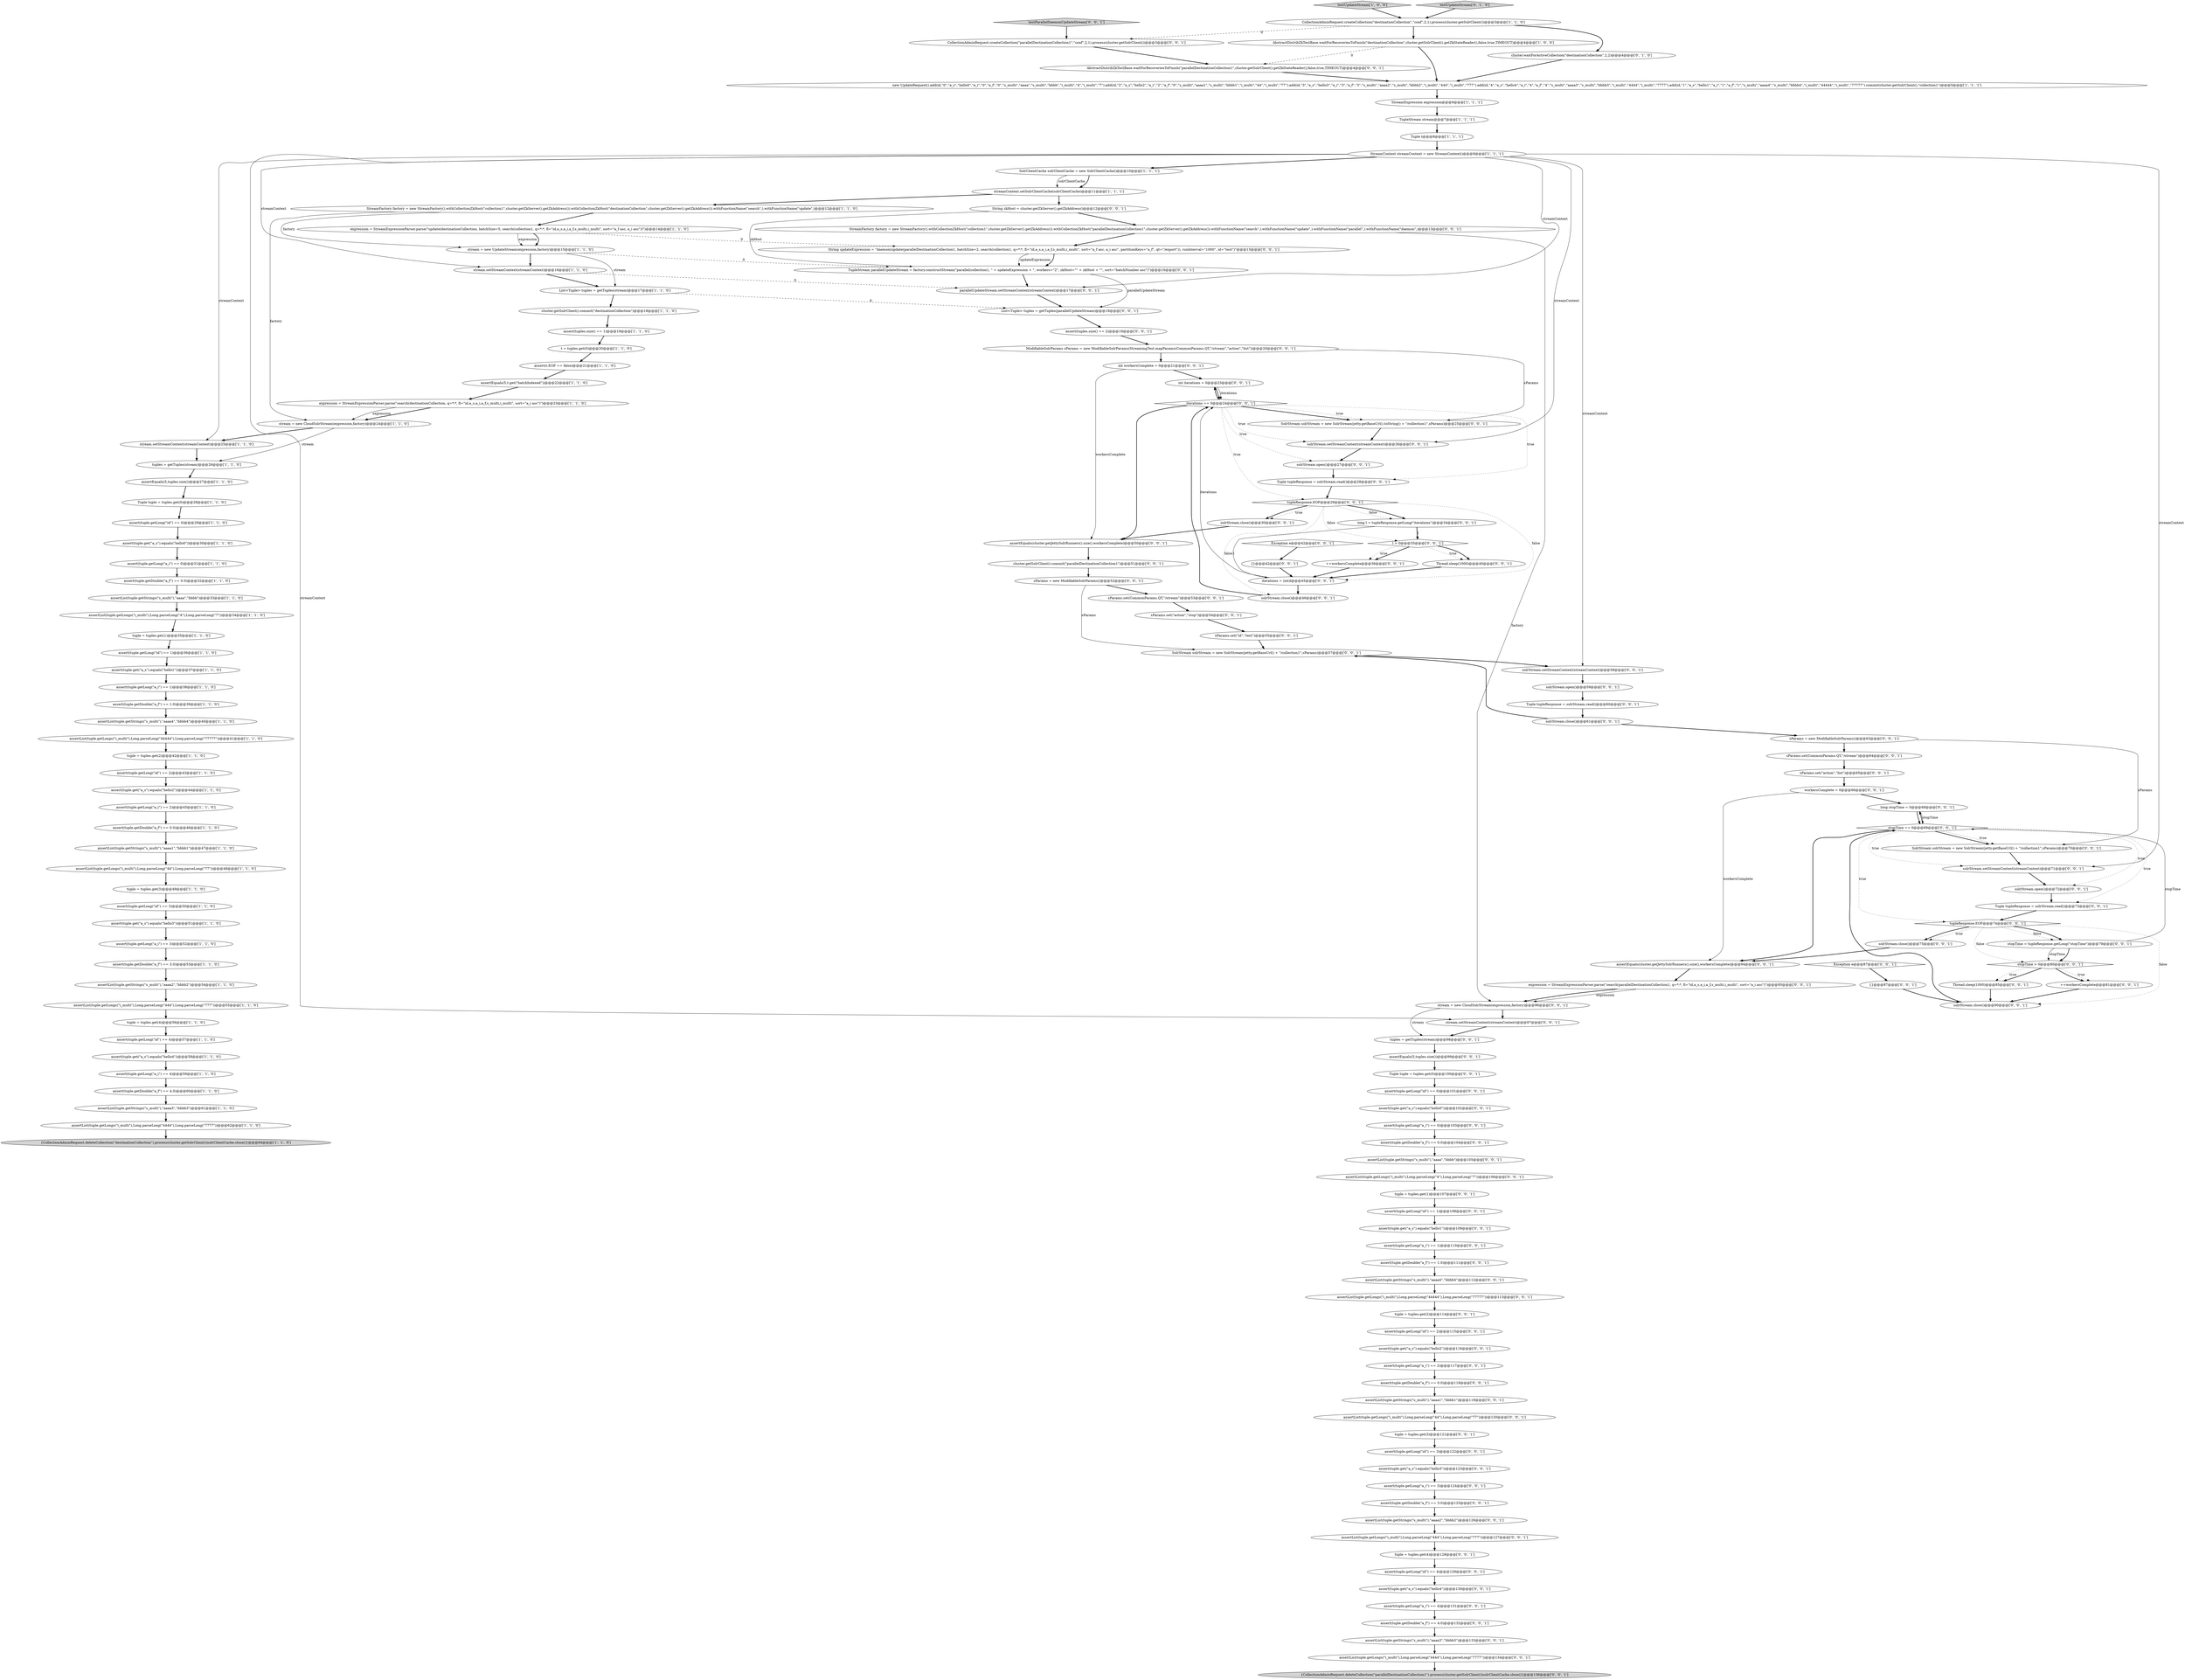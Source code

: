 digraph {
127 [style = filled, label = "workersComplete = 0@@@66@@@['0', '0', '1']", fillcolor = white, shape = ellipse image = "AAA0AAABBB3BBB"];
126 [style = filled, label = "Exception e@@@87@@@['0', '0', '1']", fillcolor = white, shape = diamond image = "AAA0AAABBB3BBB"];
97 [style = filled, label = "assertEquals(5,tuples.size())@@@99@@@['0', '0', '1']", fillcolor = white, shape = ellipse image = "AAA0AAABBB3BBB"];
95 [style = filled, label = "tuple = tuples.get(4)@@@128@@@['0', '0', '1']", fillcolor = white, shape = ellipse image = "AAA0AAABBB3BBB"];
153 [style = filled, label = "assertList(tuple.getStrings(\"s_multi\"),\"aaaa3\",\"bbbb3\")@@@133@@@['0', '0', '1']", fillcolor = white, shape = ellipse image = "AAA0AAABBB3BBB"];
68 [style = filled, label = "assert(tuple.getLong(\"id\") == 3)@@@122@@@['0', '0', '1']", fillcolor = white, shape = ellipse image = "AAA0AAABBB3BBB"];
115 [style = filled, label = "solrStream.open()@@@72@@@['0', '0', '1']", fillcolor = white, shape = ellipse image = "AAA0AAABBB3BBB"];
5 [style = filled, label = "assert(tuple.getLong(\"id\") == 1)@@@36@@@['1', '1', '0']", fillcolor = white, shape = ellipse image = "AAA0AAABBB1BBB"];
128 [style = filled, label = "{}@@@87@@@['0', '0', '1']", fillcolor = white, shape = ellipse image = "AAA0AAABBB3BBB"];
113 [style = filled, label = "stopTime = tupleResponse.getLong(\"stopTime\")@@@79@@@['0', '0', '1']", fillcolor = white, shape = ellipse image = "AAA0AAABBB3BBB"];
108 [style = filled, label = "stream.setStreamContext(streamContext)@@@97@@@['0', '0', '1']", fillcolor = white, shape = ellipse image = "AAA0AAABBB3BBB"];
93 [style = filled, label = "assertEquals(cluster.getJettySolrRunners().size(),workersComplete)@@@94@@@['0', '0', '1']", fillcolor = white, shape = ellipse image = "AAA0AAABBB3BBB"];
31 [style = filled, label = "assertList(tuple.getLongs(\"i_multi\"),Long.parseLong(\"44\"),Long.parseLong(\"77\"))@@@48@@@['1', '1', '0']", fillcolor = white, shape = ellipse image = "AAA0AAABBB1BBB"];
67 [style = filled, label = "stopTime > 0@@@80@@@['0', '0', '1']", fillcolor = white, shape = diamond image = "AAA0AAABBB3BBB"];
84 [style = filled, label = "SolrStream solrStream = new SolrStream(jetty.getBaseUrl() + \"/collection1\",sParams)@@@70@@@['0', '0', '1']", fillcolor = white, shape = ellipse image = "AAA0AAABBB3BBB"];
50 [style = filled, label = "assert(tuple.getLong(\"id\") == 4)@@@57@@@['1', '1', '0']", fillcolor = white, shape = ellipse image = "AAA0AAABBB1BBB"];
139 [style = filled, label = "assert(tuple.getDouble(\"a_f\") == 0.0)@@@118@@@['0', '0', '1']", fillcolor = white, shape = ellipse image = "AAA0AAABBB3BBB"];
54 [style = filled, label = "t = tuples.get(0)@@@20@@@['1', '1', '0']", fillcolor = white, shape = ellipse image = "AAA0AAABBB1BBB"];
118 [style = filled, label = "assertList(tuple.getStrings(\"s_multi\"),\"aaaa2\",\"bbbb2\")@@@126@@@['0', '0', '1']", fillcolor = white, shape = ellipse image = "AAA0AAABBB3BBB"];
11 [style = filled, label = "assert(tuple.getDouble(\"a_f\") == 0.0)@@@32@@@['1', '1', '0']", fillcolor = white, shape = ellipse image = "AAA0AAABBB1BBB"];
104 [style = filled, label = "int iterations = 0@@@23@@@['0', '0', '1']", fillcolor = white, shape = ellipse image = "AAA0AAABBB3BBB"];
53 [style = filled, label = "stream.setStreamContext(streamContext)@@@16@@@['1', '1', '0']", fillcolor = white, shape = ellipse image = "AAA0AAABBB1BBB"];
72 [style = filled, label = "sParams.set(\"action\",\"list\")@@@65@@@['0', '0', '1']", fillcolor = white, shape = ellipse image = "AAA0AAABBB3BBB"];
102 [style = filled, label = "ModifiableSolrParams sParams = new ModifiableSolrParams(StreamingTest.mapParams(CommonParams.QT,\"/stream\",\"action\",\"list\"))@@@20@@@['0', '0', '1']", fillcolor = white, shape = ellipse image = "AAA0AAABBB3BBB"];
78 [style = filled, label = "cluster.getSolrClient().commit(\"parallelDestinationCollection1\")@@@51@@@['0', '0', '1']", fillcolor = white, shape = ellipse image = "AAA0AAABBB3BBB"];
24 [style = filled, label = "tuple = tuples.get(4)@@@56@@@['1', '1', '0']", fillcolor = white, shape = ellipse image = "AAA0AAABBB1BBB"];
143 [style = filled, label = "solrStream.open()@@@59@@@['0', '0', '1']", fillcolor = white, shape = ellipse image = "AAA0AAABBB3BBB"];
99 [style = filled, label = "l > 0@@@35@@@['0', '0', '1']", fillcolor = white, shape = diamond image = "AAA0AAABBB3BBB"];
57 [style = filled, label = "Tuple t@@@8@@@['1', '1', '1']", fillcolor = white, shape = ellipse image = "AAA0AAABBB1BBB"];
86 [style = filled, label = "tupleResponse.EOF@@@29@@@['0', '0', '1']", fillcolor = white, shape = diamond image = "AAA0AAABBB3BBB"];
145 [style = filled, label = "assert(tuple.getDouble(\"a_f\") == 0.0)@@@104@@@['0', '0', '1']", fillcolor = white, shape = ellipse image = "AAA0AAABBB3BBB"];
60 [style = filled, label = "stream.setStreamContext(streamContext)@@@25@@@['1', '1', '0']", fillcolor = white, shape = ellipse image = "AAA0AAABBB1BBB"];
2 [style = filled, label = "tuple = tuples.get(3)@@@49@@@['1', '1', '0']", fillcolor = white, shape = ellipse image = "AAA0AAABBB1BBB"];
28 [style = filled, label = "assert(tuple.getLong(\"a_i\") == 2)@@@45@@@['1', '1', '0']", fillcolor = white, shape = ellipse image = "AAA0AAABBB1BBB"];
149 [style = filled, label = "assert(tuple.getDouble(\"a_f\") == 3.0)@@@125@@@['0', '0', '1']", fillcolor = white, shape = ellipse image = "AAA0AAABBB3BBB"];
45 [style = filled, label = "assert(tuple.get(\"a_s\").equals(\"hello0\"))@@@30@@@['1', '1', '0']", fillcolor = white, shape = ellipse image = "AAA0AAABBB1BBB"];
33 [style = filled, label = "expression = StreamExpressionParser.parse(\"update(destinationCollection, batchSize=5, search(collection1, q=*:*, fl=\"id,a_s,a_i,a_f,s_multi,i_multi\", sort=\"a_f asc, a_i asc\"))\")@@@14@@@['1', '1', '0']", fillcolor = white, shape = ellipse image = "AAA0AAABBB1BBB"];
66 [style = filled, label = "tuple = tuples.get(2)@@@114@@@['0', '0', '1']", fillcolor = white, shape = ellipse image = "AAA0AAABBB3BBB"];
131 [style = filled, label = "assert(tuple.get(\"a_s\").equals(\"hello0\"))@@@102@@@['0', '0', '1']", fillcolor = white, shape = ellipse image = "AAA0AAABBB3BBB"];
13 [style = filled, label = "assert(tuple.getLong(\"a_i\") == 1)@@@38@@@['1', '1', '0']", fillcolor = white, shape = ellipse image = "AAA0AAABBB1BBB"];
19 [style = filled, label = "assert(tuple.getDouble(\"a_f\") == 1.0)@@@39@@@['1', '1', '0']", fillcolor = white, shape = ellipse image = "AAA0AAABBB1BBB"];
37 [style = filled, label = "CollectionAdminRequest.createCollection(\"destinationCollection\",\"conf\",2,1).process(cluster.getSolrClient())@@@3@@@['1', '1', '0']", fillcolor = white, shape = ellipse image = "AAA0AAABBB1BBB"];
82 [style = filled, label = "List<Tuple> tuples = getTuples(parallelUpdateStream)@@@18@@@['0', '0', '1']", fillcolor = white, shape = ellipse image = "AAA0AAABBB3BBB"];
120 [style = filled, label = "testParallelDaemonUpdateStream['0', '0', '1']", fillcolor = lightgray, shape = diamond image = "AAA0AAABBB3BBB"];
157 [style = filled, label = "assertList(tuple.getStrings(\"s_multi\"),\"aaaa1\",\"bbbb1\")@@@119@@@['0', '0', '1']", fillcolor = white, shape = ellipse image = "AAA0AAABBB3BBB"];
44 [style = filled, label = "assert(t.EOF == false)@@@21@@@['1', '1', '0']", fillcolor = white, shape = ellipse image = "AAA0AAABBB1BBB"];
74 [style = filled, label = "assertEquals(cluster.getJettySolrRunners().size(),workersComplete)@@@50@@@['0', '0', '1']", fillcolor = white, shape = ellipse image = "AAA0AAABBB3BBB"];
35 [style = filled, label = "assertList(tuple.getStrings(\"s_multi\"),\"aaaa2\",\"bbbb2\")@@@54@@@['1', '1', '0']", fillcolor = white, shape = ellipse image = "AAA0AAABBB1BBB"];
61 [style = filled, label = "cluster.waitForActiveCollection(\"destinationCollection\",2,2)@@@4@@@['0', '1', '0']", fillcolor = white, shape = ellipse image = "AAA0AAABBB2BBB"];
18 [style = filled, label = "tuples = getTuples(stream)@@@26@@@['1', '1', '0']", fillcolor = white, shape = ellipse image = "AAA0AAABBB1BBB"];
20 [style = filled, label = "{CollectionAdminRequest.deleteCollection(\"destinationCollection\").process(cluster.getSolrClient())solrClientCache.close()}@@@64@@@['1', '1', '0']", fillcolor = lightgray, shape = ellipse image = "AAA0AAABBB1BBB"];
89 [style = filled, label = "solrStream.close()@@@61@@@['0', '0', '1']", fillcolor = white, shape = ellipse image = "AAA0AAABBB3BBB"];
10 [style = filled, label = "assert(tuple.getLong(\"id\") == 0)@@@29@@@['1', '1', '0']", fillcolor = white, shape = ellipse image = "AAA0AAABBB1BBB"];
49 [style = filled, label = "TupleStream stream@@@7@@@['1', '1', '1']", fillcolor = white, shape = ellipse image = "AAA0AAABBB1BBB"];
161 [style = filled, label = "expression = StreamExpressionParser.parse(\"search(parallelDestinationCollection1, q=*:*, fl=\"id,a_s,a_i,a_f,s_multi,i_multi\", sort=\"a_i asc\")\")@@@95@@@['0', '0', '1']", fillcolor = white, shape = ellipse image = "AAA0AAABBB3BBB"];
51 [style = filled, label = "stream = new UpdateStream(expression,factory)@@@15@@@['1', '1', '0']", fillcolor = white, shape = ellipse image = "AAA0AAABBB1BBB"];
55 [style = filled, label = "assert(tuple.getLong(\"id\") == 3)@@@50@@@['1', '1', '0']", fillcolor = white, shape = ellipse image = "AAA0AAABBB1BBB"];
101 [style = filled, label = "solrStream.close()@@@30@@@['0', '0', '1']", fillcolor = white, shape = ellipse image = "AAA0AAABBB3BBB"];
41 [style = filled, label = "assertEquals(5,t.get(\"batchIndexed\"))@@@22@@@['1', '1', '0']", fillcolor = white, shape = ellipse image = "AAA0AAABBB1BBB"];
134 [style = filled, label = "int workersComplete = 0@@@21@@@['0', '0', '1']", fillcolor = white, shape = ellipse image = "AAA0AAABBB3BBB"];
159 [style = filled, label = "assert(tuple.getDouble(\"a_f\") == 4.0)@@@132@@@['0', '0', '1']", fillcolor = white, shape = ellipse image = "AAA0AAABBB3BBB"];
123 [style = filled, label = "tupleResponse.EOF@@@74@@@['0', '0', '1']", fillcolor = white, shape = diamond image = "AAA0AAABBB3BBB"];
81 [style = filled, label = "assert(tuple.get(\"a_s\").equals(\"hello2\"))@@@116@@@['0', '0', '1']", fillcolor = white, shape = ellipse image = "AAA0AAABBB3BBB"];
94 [style = filled, label = "{}@@@42@@@['0', '0', '1']", fillcolor = white, shape = ellipse image = "AAA0AAABBB3BBB"];
59 [style = filled, label = "assertList(tuple.getLongs(\"i_multi\"),Long.parseLong(\"444\"),Long.parseLong(\"777\"))@@@55@@@['1', '1', '0']", fillcolor = white, shape = ellipse image = "AAA0AAABBB1BBB"];
142 [style = filled, label = "++workersComplete@@@36@@@['0', '0', '1']", fillcolor = white, shape = ellipse image = "AAA0AAABBB3BBB"];
75 [style = filled, label = "SolrStream solrStream = new SolrStream(jetty.getBaseUrl() + \"/collection1\",sParams)@@@57@@@['0', '0', '1']", fillcolor = white, shape = ellipse image = "AAA0AAABBB3BBB"];
132 [style = filled, label = "assert(tuples.size() == 2)@@@19@@@['0', '0', '1']", fillcolor = white, shape = ellipse image = "AAA0AAABBB3BBB"];
156 [style = filled, label = "String updateExpression = \"daemon(update(parallelDestinationCollection1, batchSize=2, search(collection1, q=*:*, fl=\"id,a_s,a_i,a_f,s_multi,i_multi\", sort=\"a_f asc, a_i asc\", partitionKeys=\"a_f\", qt=\"/export\")), runInterval=\"1000\", id=\"test\")\"@@@15@@@['0', '0', '1']", fillcolor = white, shape = ellipse image = "AAA0AAABBB3BBB"];
21 [style = filled, label = "assert(tuple.getDouble(\"a_f\") == 0.0)@@@46@@@['1', '1', '0']", fillcolor = white, shape = ellipse image = "AAA0AAABBB1BBB"];
88 [style = filled, label = "sParams.set(\"id\",\"test\")@@@55@@@['0', '0', '1']", fillcolor = white, shape = ellipse image = "AAA0AAABBB3BBB"];
22 [style = filled, label = "stream = new CloudSolrStream(expression,factory)@@@24@@@['1', '1', '0']", fillcolor = white, shape = ellipse image = "AAA0AAABBB1BBB"];
83 [style = filled, label = "stream = new CloudSolrStream(expression,factory)@@@96@@@['0', '0', '1']", fillcolor = white, shape = ellipse image = "AAA0AAABBB3BBB"];
91 [style = filled, label = "solrStream.setStreamContext(streamContext)@@@71@@@['0', '0', '1']", fillcolor = white, shape = ellipse image = "AAA0AAABBB3BBB"];
0 [style = filled, label = "assertList(tuple.getStrings(\"s_multi\"),\"aaaa1\",\"bbbb1\")@@@47@@@['1', '1', '0']", fillcolor = white, shape = ellipse image = "AAA0AAABBB1BBB"];
42 [style = filled, label = "assertList(tuple.getStrings(\"s_multi\"),\"aaaa4\",\"bbbb4\")@@@40@@@['1', '1', '0']", fillcolor = white, shape = ellipse image = "AAA0AAABBB1BBB"];
146 [style = filled, label = "solrStream.close()@@@46@@@['0', '0', '1']", fillcolor = white, shape = ellipse image = "AAA0AAABBB3BBB"];
27 [style = filled, label = "StreamContext streamContext = new StreamContext()@@@9@@@['1', '1', '1']", fillcolor = white, shape = ellipse image = "AAA0AAABBB1BBB"];
92 [style = filled, label = "assertList(tuple.getLongs(\"i_multi\"),Long.parseLong(\"4444\"),Long.parseLong(\"7777\"))@@@134@@@['0', '0', '1']", fillcolor = white, shape = ellipse image = "AAA0AAABBB3BBB"];
43 [style = filled, label = "assert(tuple.get(\"a_s\").equals(\"hello2\"))@@@44@@@['1', '1', '0']", fillcolor = white, shape = ellipse image = "AAA0AAABBB1BBB"];
114 [style = filled, label = "tuple = tuples.get(1)@@@107@@@['0', '0', '1']", fillcolor = white, shape = ellipse image = "AAA0AAABBB3BBB"];
8 [style = filled, label = "tuple = tuples.get(2)@@@42@@@['1', '1', '0']", fillcolor = white, shape = ellipse image = "AAA0AAABBB1BBB"];
138 [style = filled, label = "{CollectionAdminRequest.deleteCollection(\"parallelDestinationCollection1\").process(cluster.getSolrClient())solrClientCache.close()}@@@136@@@['0', '0', '1']", fillcolor = lightgray, shape = ellipse image = "AAA0AAABBB3BBB"];
154 [style = filled, label = "StreamFactory factory = new StreamFactory().withCollectionZkHost(\"collection1\",cluster.getZkServer().getZkAddress()).withCollectionZkHost(\"parallelDestinationCollection1\",cluster.getZkServer().getZkAddress()).withFunctionName(\"search\",).withFunctionName(\"update\",).withFunctionName(\"parallel\",).withFunctionName(\"daemon\",)@@@13@@@['0', '0', '1']", fillcolor = white, shape = ellipse image = "AAA0AAABBB3BBB"];
17 [style = filled, label = "StreamExpression expression@@@6@@@['1', '1', '1']", fillcolor = white, shape = ellipse image = "AAA0AAABBB1BBB"];
130 [style = filled, label = "long stopTime = 0@@@68@@@['0', '0', '1']", fillcolor = white, shape = ellipse image = "AAA0AAABBB3BBB"];
141 [style = filled, label = "sParams = new ModifiableSolrParams()@@@52@@@['0', '0', '1']", fillcolor = white, shape = ellipse image = "AAA0AAABBB3BBB"];
125 [style = filled, label = "assert(tuple.getLong(\"id\") == 0)@@@101@@@['0', '0', '1']", fillcolor = white, shape = ellipse image = "AAA0AAABBB3BBB"];
148 [style = filled, label = "assert(tuple.getLong(\"a_i\") == 0)@@@103@@@['0', '0', '1']", fillcolor = white, shape = ellipse image = "AAA0AAABBB3BBB"];
111 [style = filled, label = "stopTime == 0@@@69@@@['0', '0', '1']", fillcolor = white, shape = diamond image = "AAA0AAABBB3BBB"];
63 [style = filled, label = "AbstractDistribZkTestBase.waitForRecoveriesToFinish(\"parallelDestinationCollection1\",cluster.getSolrClient().getZkStateReader(),false,true,TIMEOUT)@@@4@@@['0', '0', '1']", fillcolor = white, shape = ellipse image = "AAA0AAABBB3BBB"];
85 [style = filled, label = "assert(tuple.get(\"a_s\").equals(\"hello1\"))@@@109@@@['0', '0', '1']", fillcolor = white, shape = ellipse image = "AAA0AAABBB3BBB"];
119 [style = filled, label = "assert(tuple.get(\"a_s\").equals(\"hello3\"))@@@123@@@['0', '0', '1']", fillcolor = white, shape = ellipse image = "AAA0AAABBB3BBB"];
34 [style = filled, label = "assert(tuple.getLong(\"a_i\") == 3)@@@52@@@['1', '1', '0']", fillcolor = white, shape = ellipse image = "AAA0AAABBB1BBB"];
109 [style = filled, label = "Thread.sleep(1000)@@@85@@@['0', '0', '1']", fillcolor = white, shape = ellipse image = "AAA0AAABBB3BBB"];
7 [style = filled, label = "SolrClientCache solrClientCache = new SolrClientCache()@@@10@@@['1', '1', '1']", fillcolor = white, shape = ellipse image = "AAA0AAABBB1BBB"];
87 [style = filled, label = "Tuple tupleResponse = solrStream.read()@@@28@@@['0', '0', '1']", fillcolor = white, shape = ellipse image = "AAA0AAABBB3BBB"];
39 [style = filled, label = "assert(tuple.getLong(\"a_i\") == 0)@@@31@@@['1', '1', '0']", fillcolor = white, shape = ellipse image = "AAA0AAABBB1BBB"];
36 [style = filled, label = "assert(tuple.get(\"a_s\").equals(\"hello4\"))@@@58@@@['1', '1', '0']", fillcolor = white, shape = ellipse image = "AAA0AAABBB1BBB"];
25 [style = filled, label = "tuple = tuples.get(1)@@@35@@@['1', '1', '0']", fillcolor = white, shape = ellipse image = "AAA0AAABBB1BBB"];
38 [style = filled, label = "testUpdateStream['1', '0', '0']", fillcolor = lightgray, shape = diamond image = "AAA0AAABBB1BBB"];
73 [style = filled, label = "assert(tuple.getLong(\"id\") == 4)@@@129@@@['0', '0', '1']", fillcolor = white, shape = ellipse image = "AAA0AAABBB3BBB"];
144 [style = filled, label = "solrStream.close()@@@75@@@['0', '0', '1']", fillcolor = white, shape = ellipse image = "AAA0AAABBB3BBB"];
133 [style = filled, label = "solrStream.setStreamContext(streamContext)@@@58@@@['0', '0', '1']", fillcolor = white, shape = ellipse image = "AAA0AAABBB3BBB"];
6 [style = filled, label = "assert(tuple.get(\"a_s\").equals(\"hello1\"))@@@37@@@['1', '1', '0']", fillcolor = white, shape = ellipse image = "AAA0AAABBB1BBB"];
9 [style = filled, label = "List<Tuple> tuples = getTuples(stream)@@@17@@@['1', '1', '0']", fillcolor = white, shape = ellipse image = "AAA0AAABBB1BBB"];
65 [style = filled, label = "assertList(tuple.getStrings(\"s_multi\"),\"aaaa4\",\"bbbb4\")@@@112@@@['0', '0', '1']", fillcolor = white, shape = ellipse image = "AAA0AAABBB3BBB"];
77 [style = filled, label = "assertList(tuple.getStrings(\"s_multi\"),\"aaaa\",\"bbbb\")@@@105@@@['0', '0', '1']", fillcolor = white, shape = ellipse image = "AAA0AAABBB3BBB"];
40 [style = filled, label = "assertEquals(5,tuples.size())@@@27@@@['1', '1', '0']", fillcolor = white, shape = ellipse image = "AAA0AAABBB1BBB"];
30 [style = filled, label = "assert(tuple.getLong(\"a_i\") == 4)@@@59@@@['1', '1', '0']", fillcolor = white, shape = ellipse image = "AAA0AAABBB1BBB"];
160 [style = filled, label = "assertList(tuple.getLongs(\"i_multi\"),Long.parseLong(\"44\"),Long.parseLong(\"77\"))@@@120@@@['0', '0', '1']", fillcolor = white, shape = ellipse image = "AAA0AAABBB3BBB"];
12 [style = filled, label = "assertList(tuple.getLongs(\"i_multi\"),Long.parseLong(\"4\"),Long.parseLong(\"7\"))@@@34@@@['1', '1', '0']", fillcolor = white, shape = ellipse image = "AAA0AAABBB1BBB"];
52 [style = filled, label = "streamContext.setSolrClientCache(solrClientCache)@@@11@@@['1', '1', '1']", fillcolor = white, shape = ellipse image = "AAA0AAABBB1BBB"];
98 [style = filled, label = "assert(tuple.get(\"a_s\").equals(\"hello4\"))@@@130@@@['0', '0', '1']", fillcolor = white, shape = ellipse image = "AAA0AAABBB3BBB"];
48 [style = filled, label = "Tuple tuple = tuples.get(0)@@@28@@@['1', '1', '0']", fillcolor = white, shape = ellipse image = "AAA0AAABBB1BBB"];
62 [style = filled, label = "testUpdateStream['0', '1', '0']", fillcolor = lightgray, shape = diamond image = "AAA0AAABBB2BBB"];
107 [style = filled, label = "sParams.set(CommonParams.QT,\"/stream\")@@@64@@@['0', '0', '1']", fillcolor = white, shape = ellipse image = "AAA0AAABBB3BBB"];
100 [style = filled, label = "assertList(tuple.getLongs(\"i_multi\"),Long.parseLong(\"44444\"),Long.parseLong(\"77777\"))@@@113@@@['0', '0', '1']", fillcolor = white, shape = ellipse image = "AAA0AAABBB3BBB"];
106 [style = filled, label = "assert(tuple.getLong(\"id\") == 1)@@@108@@@['0', '0', '1']", fillcolor = white, shape = ellipse image = "AAA0AAABBB3BBB"];
26 [style = filled, label = "assert(tuple.getDouble(\"a_f\") == 4.0)@@@60@@@['1', '1', '0']", fillcolor = white, shape = ellipse image = "AAA0AAABBB1BBB"];
152 [style = filled, label = "sParams = new ModifiableSolrParams()@@@63@@@['0', '0', '1']", fillcolor = white, shape = ellipse image = "AAA0AAABBB3BBB"];
110 [style = filled, label = "++workersComplete@@@81@@@['0', '0', '1']", fillcolor = white, shape = ellipse image = "AAA0AAABBB3BBB"];
3 [style = filled, label = "assertList(tuple.getLongs(\"i_multi\"),Long.parseLong(\"44444\"),Long.parseLong(\"77777\"))@@@41@@@['1', '1', '0']", fillcolor = white, shape = ellipse image = "AAA0AAABBB1BBB"];
155 [style = filled, label = "Tuple tupleResponse = solrStream.read()@@@73@@@['0', '0', '1']", fillcolor = white, shape = ellipse image = "AAA0AAABBB3BBB"];
129 [style = filled, label = "assert(tuple.getLong(\"id\") == 2)@@@115@@@['0', '0', '1']", fillcolor = white, shape = ellipse image = "AAA0AAABBB3BBB"];
1 [style = filled, label = "assertList(tuple.getStrings(\"s_multi\"),\"aaaa\",\"bbbb\")@@@33@@@['1', '1', '0']", fillcolor = white, shape = ellipse image = "AAA0AAABBB1BBB"];
23 [style = filled, label = "assert(tuple.getDouble(\"a_f\") == 3.0)@@@53@@@['1', '1', '0']", fillcolor = white, shape = ellipse image = "AAA0AAABBB1BBB"];
71 [style = filled, label = "tuples = getTuples(stream)@@@98@@@['0', '0', '1']", fillcolor = white, shape = ellipse image = "AAA0AAABBB3BBB"];
46 [style = filled, label = "StreamFactory factory = new StreamFactory().withCollectionZkHost(\"collection1\",cluster.getZkServer().getZkAddress()).withCollectionZkHost(\"destinationCollection\",cluster.getZkServer().getZkAddress()).withFunctionName(\"search\",).withFunctionName(\"update\",)@@@12@@@['1', '1', '0']", fillcolor = white, shape = ellipse image = "AAA0AAABBB1BBB"];
124 [style = filled, label = "Exception e@@@42@@@['0', '0', '1']", fillcolor = white, shape = diamond image = "AAA0AAABBB3BBB"];
158 [style = filled, label = "assert(tuple.getDouble(\"a_f\") == 1.0)@@@111@@@['0', '0', '1']", fillcolor = white, shape = ellipse image = "AAA0AAABBB3BBB"];
4 [style = filled, label = "assert(tuple.getLong(\"id\") == 2)@@@43@@@['1', '1', '0']", fillcolor = white, shape = ellipse image = "AAA0AAABBB1BBB"];
121 [style = filled, label = "iterations = (int)l@@@45@@@['0', '0', '1']", fillcolor = white, shape = ellipse image = "AAA0AAABBB3BBB"];
116 [style = filled, label = "assert(tuple.getLong(\"a_i\") == 4)@@@131@@@['0', '0', '1']", fillcolor = white, shape = ellipse image = "AAA0AAABBB3BBB"];
58 [style = filled, label = "assertList(tuple.getStrings(\"s_multi\"),\"aaaa3\",\"bbbb3\")@@@61@@@['1', '1', '0']", fillcolor = white, shape = ellipse image = "AAA0AAABBB1BBB"];
79 [style = filled, label = "CollectionAdminRequest.createCollection(\"parallelDestinationCollection1\",\"conf\",2,1).process(cluster.getSolrClient())@@@3@@@['0', '0', '1']", fillcolor = white, shape = ellipse image = "AAA0AAABBB3BBB"];
15 [style = filled, label = "assert(tuple.get(\"a_s\").equals(\"hello3\"))@@@51@@@['1', '1', '0']", fillcolor = white, shape = ellipse image = "AAA0AAABBB1BBB"];
136 [style = filled, label = "sParams.set(\"action\",\"stop\")@@@54@@@['0', '0', '1']", fillcolor = white, shape = ellipse image = "AAA0AAABBB3BBB"];
150 [style = filled, label = "solrStream.setStreamContext(streamContext)@@@26@@@['0', '0', '1']", fillcolor = white, shape = ellipse image = "AAA0AAABBB3BBB"];
16 [style = filled, label = "new UpdateRequest().add(id,\"0\",\"a_s\",\"hello0\",\"a_i\",\"0\",\"a_f\",\"0\",\"s_multi\",\"aaaa\",\"s_multi\",\"bbbb\",\"i_multi\",\"4\",\"i_multi\",\"7\").add(id,\"2\",\"a_s\",\"hello2\",\"a_i\",\"2\",\"a_f\",\"0\",\"s_multi\",\"aaaa1\",\"s_multi\",\"bbbb1\",\"i_multi\",\"44\",\"i_multi\",\"77\").add(id,\"3\",\"a_s\",\"hello3\",\"a_i\",\"3\",\"a_f\",\"3\",\"s_multi\",\"aaaa2\",\"s_multi\",\"bbbb2\",\"i_multi\",\"444\",\"i_multi\",\"777\").add(id,\"4\",\"a_s\",\"hello4\",\"a_i\",\"4\",\"a_f\",\"4\",\"s_multi\",\"aaaa3\",\"s_multi\",\"bbbb3\",\"i_multi\",\"4444\",\"i_multi\",\"7777\").add(id,\"1\",\"a_s\",\"hello1\",\"a_i\",\"1\",\"a_f\",\"1\",\"s_multi\",\"aaaa4\",\"s_multi\",\"bbbb4\",\"i_multi\",\"44444\",\"i_multi\",\"77777\").commit(cluster.getSolrClient(),\"collection1\")@@@5@@@['1', '1', '1']", fillcolor = white, shape = ellipse image = "AAA0AAABBB1BBB"];
151 [style = filled, label = "tuple = tuples.get(3)@@@121@@@['0', '0', '1']", fillcolor = white, shape = ellipse image = "AAA0AAABBB3BBB"];
140 [style = filled, label = "Tuple tupleResponse = solrStream.read()@@@60@@@['0', '0', '1']", fillcolor = white, shape = ellipse image = "AAA0AAABBB3BBB"];
47 [style = filled, label = "cluster.getSolrClient().commit(\"destinationCollection\")@@@18@@@['1', '1', '0']", fillcolor = white, shape = ellipse image = "AAA0AAABBB1BBB"];
137 [style = filled, label = "assert(tuple.getLong(\"a_i\") == 2)@@@117@@@['0', '0', '1']", fillcolor = white, shape = ellipse image = "AAA0AAABBB3BBB"];
56 [style = filled, label = "assert(tuples.size() == 1)@@@19@@@['1', '1', '0']", fillcolor = white, shape = ellipse image = "AAA0AAABBB1BBB"];
69 [style = filled, label = "assertList(tuple.getLongs(\"i_multi\"),Long.parseLong(\"444\"),Long.parseLong(\"777\"))@@@127@@@['0', '0', '1']", fillcolor = white, shape = ellipse image = "AAA0AAABBB3BBB"];
32 [style = filled, label = "AbstractDistribZkTestBase.waitForRecoveriesToFinish(\"destinationCollection\",cluster.getSolrClient().getZkStateReader(),false,true,TIMEOUT)@@@4@@@['1', '0', '0']", fillcolor = white, shape = ellipse image = "AAA0AAABBB1BBB"];
135 [style = filled, label = "solrStream.open()@@@27@@@['0', '0', '1']", fillcolor = white, shape = ellipse image = "AAA0AAABBB3BBB"];
70 [style = filled, label = "solrStream.close()@@@90@@@['0', '0', '1']", fillcolor = white, shape = ellipse image = "AAA0AAABBB3BBB"];
90 [style = filled, label = "iterations == 0@@@24@@@['0', '0', '1']", fillcolor = white, shape = diamond image = "AAA0AAABBB3BBB"];
80 [style = filled, label = "assert(tuple.getLong(\"a_i\") == 1)@@@110@@@['0', '0', '1']", fillcolor = white, shape = ellipse image = "AAA0AAABBB3BBB"];
105 [style = filled, label = "long l = tupleResponse.getLong(\"iterations\")@@@34@@@['0', '0', '1']", fillcolor = white, shape = ellipse image = "AAA0AAABBB3BBB"];
103 [style = filled, label = "SolrStream solrStream = new SolrStream(jetty.getBaseUrl().toString() + \"/collection1\",sParams)@@@25@@@['0', '0', '1']", fillcolor = white, shape = ellipse image = "AAA0AAABBB3BBB"];
29 [style = filled, label = "assertList(tuple.getLongs(\"i_multi\"),Long.parseLong(\"4444\"),Long.parseLong(\"7777\"))@@@62@@@['1', '1', '0']", fillcolor = white, shape = ellipse image = "AAA0AAABBB1BBB"];
64 [style = filled, label = "Tuple tuple = tuples.get(0)@@@100@@@['0', '0', '1']", fillcolor = white, shape = ellipse image = "AAA0AAABBB3BBB"];
117 [style = filled, label = "Thread.sleep(1000)@@@40@@@['0', '0', '1']", fillcolor = white, shape = ellipse image = "AAA0AAABBB3BBB"];
76 [style = filled, label = "TupleStream parallelUpdateStream = factory.constructStream(\"parallel(collection1, \" + updateExpression + \", workers=\"2\", zkHost=\"\" + zkHost + \"\", sort=\"batchNumber asc\")\")@@@16@@@['0', '0', '1']", fillcolor = white, shape = ellipse image = "AAA0AAABBB3BBB"];
147 [style = filled, label = "String zkHost = cluster.getZkServer().getZkAddress()@@@12@@@['0', '0', '1']", fillcolor = white, shape = ellipse image = "AAA0AAABBB3BBB"];
162 [style = filled, label = "assert(tuple.getLong(\"a_i\") == 3)@@@124@@@['0', '0', '1']", fillcolor = white, shape = ellipse image = "AAA0AAABBB3BBB"];
96 [style = filled, label = "assertList(tuple.getLongs(\"i_multi\"),Long.parseLong(\"4\"),Long.parseLong(\"7\"))@@@106@@@['0', '0', '1']", fillcolor = white, shape = ellipse image = "AAA0AAABBB3BBB"];
112 [style = filled, label = "sParams.set(CommonParams.QT,\"/stream\")@@@53@@@['0', '0', '1']", fillcolor = white, shape = ellipse image = "AAA0AAABBB3BBB"];
14 [style = filled, label = "expression = StreamExpressionParser.parse(\"search(destinationCollection, q=*:*, fl=\"id,a_s,a_i,a_f,s_multi,i_multi\", sort=\"a_i asc\")\")@@@23@@@['1', '1', '0']", fillcolor = white, shape = ellipse image = "AAA0AAABBB1BBB"];
122 [style = filled, label = "parallelUpdateStream.setStreamContext(streamContext)@@@17@@@['0', '0', '1']", fillcolor = white, shape = ellipse image = "AAA0AAABBB3BBB"];
86->101 [style = dotted, label="true"];
99->117 [style = dotted, label="true"];
123->144 [style = dotted, label="true"];
155->123 [style = bold, label=""];
109->70 [style = bold, label=""];
113->67 [style = bold, label=""];
113->111 [style = solid, label="stopTime"];
9->82 [style = dashed, label="0"];
90->86 [style = dotted, label="true"];
32->63 [style = dashed, label="0"];
154->156 [style = bold, label=""];
51->53 [style = bold, label=""];
117->121 [style = bold, label=""];
7->52 [style = bold, label=""];
130->111 [style = solid, label="stopTime"];
154->83 [style = solid, label="factory"];
153->92 [style = bold, label=""];
51->76 [style = dashed, label="0"];
104->90 [style = bold, label=""];
56->54 [style = bold, label=""];
46->51 [style = solid, label="factory"];
161->83 [style = solid, label="expression"];
22->60 [style = bold, label=""];
114->106 [style = bold, label=""];
76->82 [style = solid, label="parallelUpdateStream"];
113->67 [style = solid, label="stopTime"];
28->21 [style = bold, label=""];
111->115 [style = dotted, label="true"];
149->118 [style = bold, label=""];
91->115 [style = bold, label=""];
111->130 [style = bold, label=""];
159->153 [style = bold, label=""];
90->87 [style = dotted, label="true"];
86->99 [style = dotted, label="false"];
27->7 [style = bold, label=""];
48->10 [style = bold, label=""];
9->47 [style = bold, label=""];
37->32 [style = bold, label=""];
1->12 [style = bold, label=""];
42->3 [style = bold, label=""];
84->91 [style = bold, label=""];
151->68 [style = bold, label=""];
90->104 [style = bold, label=""];
68->119 [style = bold, label=""];
8->4 [style = bold, label=""];
77->96 [style = bold, label=""];
33->156 [style = dashed, label="0"];
90->103 [style = dotted, label="true"];
152->107 [style = bold, label=""];
81->137 [style = bold, label=""];
106->85 [style = bold, label=""];
108->71 [style = bold, label=""];
19->42 [style = bold, label=""];
147->154 [style = bold, label=""];
90->74 [style = bold, label=""];
72->127 [style = bold, label=""];
21->0 [style = bold, label=""];
15->34 [style = bold, label=""];
142->121 [style = bold, label=""];
74->78 [style = bold, label=""];
80->158 [style = bold, label=""];
27->53 [style = solid, label="streamContext"];
82->132 [style = bold, label=""];
105->99 [style = solid, label="l"];
79->63 [style = bold, label=""];
141->75 [style = solid, label="sParams"];
83->71 [style = solid, label="stream"];
160->151 [style = bold, label=""];
103->150 [style = bold, label=""];
78->141 [style = bold, label=""];
30->26 [style = bold, label=""];
143->140 [style = bold, label=""];
14->22 [style = bold, label=""];
111->123 [style = dotted, label="true"];
125->131 [style = bold, label=""];
31->2 [style = bold, label=""];
130->111 [style = bold, label=""];
116->159 [style = bold, label=""];
16->17 [style = bold, label=""];
27->91 [style = solid, label="streamContext"];
120->79 [style = bold, label=""];
98->116 [style = bold, label=""];
51->9 [style = solid, label="stream"];
111->93 [style = bold, label=""];
37->61 [style = bold, label=""];
94->121 [style = bold, label=""];
86->146 [style = dotted, label="false"];
147->76 [style = solid, label="zkHost"];
23->35 [style = bold, label=""];
157->160 [style = bold, label=""];
92->138 [style = bold, label=""];
36->30 [style = bold, label=""];
29->20 [style = bold, label=""];
122->82 [style = bold, label=""];
86->105 [style = bold, label=""];
37->79 [style = dashed, label="0"];
123->144 [style = bold, label=""];
22->18 [style = solid, label="stream"];
5->6 [style = bold, label=""];
96->114 [style = bold, label=""];
65->100 [style = bold, label=""];
38->37 [style = bold, label=""];
140->89 [style = bold, label=""];
54->44 [style = bold, label=""];
73->98 [style = bold, label=""];
146->90 [style = bold, label=""];
10->45 [style = bold, label=""];
46->33 [style = bold, label=""];
44->41 [style = bold, label=""];
115->155 [style = bold, label=""];
123->67 [style = dotted, label="false"];
88->75 [style = bold, label=""];
152->84 [style = solid, label="sParams"];
27->150 [style = solid, label="streamContext"];
75->133 [style = bold, label=""];
127->93 [style = solid, label="workersComplete"];
123->113 [style = dotted, label="false"];
63->16 [style = bold, label=""];
52->147 [style = bold, label=""];
86->121 [style = dotted, label="false"];
66->129 [style = bold, label=""];
89->152 [style = bold, label=""];
0->31 [style = bold, label=""];
2->55 [style = bold, label=""];
85->80 [style = bold, label=""];
129->81 [style = bold, label=""];
139->157 [style = bold, label=""];
99->142 [style = bold, label=""];
52->46 [style = bold, label=""];
90->103 [style = bold, label=""];
47->56 [style = bold, label=""];
110->70 [style = bold, label=""];
126->128 [style = bold, label=""];
97->64 [style = bold, label=""];
162->149 [style = bold, label=""];
53->122 [style = dashed, label="0"];
107->72 [style = bold, label=""];
18->40 [style = bold, label=""];
119->162 [style = bold, label=""];
137->139 [style = bold, label=""];
95->73 [style = bold, label=""];
123->113 [style = bold, label=""];
111->155 [style = dotted, label="true"];
32->16 [style = bold, label=""];
14->22 [style = solid, label="expression"];
89->75 [style = bold, label=""];
141->112 [style = bold, label=""];
35->59 [style = bold, label=""];
7->52 [style = solid, label="solrClientCache"];
111->84 [style = bold, label=""];
67->110 [style = dotted, label="true"];
60->18 [style = bold, label=""];
13->19 [style = bold, label=""];
128->70 [style = bold, label=""];
90->150 [style = dotted, label="true"];
158->65 [style = bold, label=""];
102->103 [style = solid, label="sParams"];
17->49 [style = bold, label=""];
76->122 [style = bold, label=""];
148->145 [style = bold, label=""];
3->8 [style = bold, label=""];
6->13 [style = bold, label=""];
86->101 [style = bold, label=""];
27->108 [style = solid, label="streamContext"];
105->121 [style = solid, label="l"];
90->135 [style = dotted, label="true"];
55->15 [style = bold, label=""];
156->76 [style = bold, label=""];
25->5 [style = bold, label=""];
34->23 [style = bold, label=""];
134->74 [style = solid, label="workersComplete"];
121->90 [style = solid, label="iterations"];
87->86 [style = bold, label=""];
53->9 [style = bold, label=""];
64->125 [style = bold, label=""];
24->50 [style = bold, label=""];
41->14 [style = bold, label=""];
45->39 [style = bold, label=""];
86->105 [style = dotted, label="false"];
26->58 [style = bold, label=""];
144->93 [style = bold, label=""];
99->117 [style = bold, label=""];
4->43 [style = bold, label=""];
61->16 [style = bold, label=""];
112->136 [style = bold, label=""];
136->88 [style = bold, label=""];
40->48 [style = bold, label=""];
70->111 [style = bold, label=""];
93->161 [style = bold, label=""];
71->97 [style = bold, label=""];
11->1 [style = bold, label=""];
124->94 [style = bold, label=""];
145->77 [style = bold, label=""];
156->76 [style = solid, label="updateExpression"];
134->104 [style = bold, label=""];
118->69 [style = bold, label=""];
100->66 [style = bold, label=""];
39->11 [style = bold, label=""];
132->102 [style = bold, label=""];
27->133 [style = solid, label="streamContext"];
27->122 [style = solid, label="streamContext"];
67->109 [style = bold, label=""];
43->28 [style = bold, label=""];
133->143 [style = bold, label=""];
67->110 [style = bold, label=""];
67->109 [style = dotted, label="true"];
135->87 [style = bold, label=""];
127->130 [style = bold, label=""];
111->84 [style = dotted, label="true"];
57->27 [style = bold, label=""];
33->51 [style = bold, label=""];
161->83 [style = bold, label=""];
27->60 [style = solid, label="streamContext"];
58->29 [style = bold, label=""];
62->37 [style = bold, label=""];
69->95 [style = bold, label=""];
105->99 [style = bold, label=""];
131->148 [style = bold, label=""];
12->25 [style = bold, label=""];
50->36 [style = bold, label=""];
121->146 [style = bold, label=""];
123->70 [style = dotted, label="false"];
111->91 [style = dotted, label="true"];
83->108 [style = bold, label=""];
99->142 [style = dotted, label="true"];
59->24 [style = bold, label=""];
46->22 [style = solid, label="factory"];
33->51 [style = solid, label="expression"];
104->90 [style = solid, label="iterations"];
49->57 [style = bold, label=""];
102->134 [style = bold, label=""];
150->135 [style = bold, label=""];
101->74 [style = bold, label=""];
}
